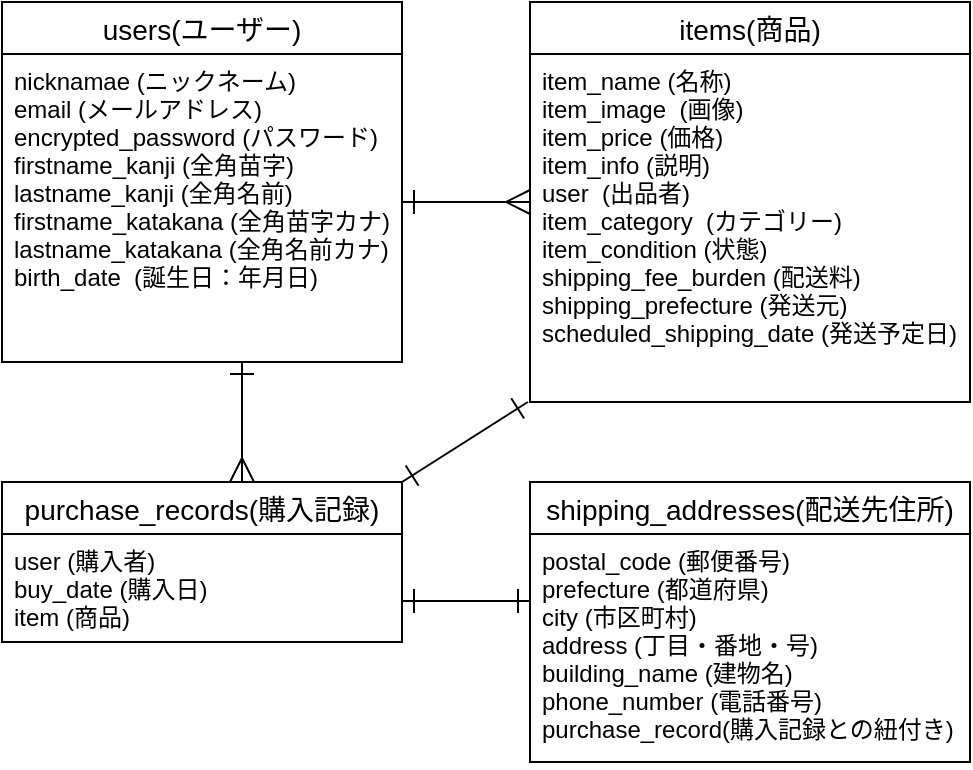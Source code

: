 <mxfile version="13.6.5">
    <diagram id="8yftX8nzzfLrfhgopFjj" name="ページ1">
        <mxGraphModel dx="1060" dy="619" grid="1" gridSize="10" guides="1" tooltips="1" connect="1" arrows="1" fold="1" page="1" pageScale="1" pageWidth="827" pageHeight="1169" math="0" shadow="0">
            <root>
                <mxCell id="0"/>
                <mxCell id="1" parent="0"/>
                <mxCell id="15" value="users(ユーザー)" style="swimlane;fontStyle=0;childLayout=stackLayout;horizontal=1;startSize=26;horizontalStack=0;resizeParent=1;resizeParentMax=0;resizeLast=0;collapsible=1;marginBottom=0;align=center;fontSize=14;" parent="1" vertex="1">
                    <mxGeometry x="40" y="20" width="200" height="180" as="geometry"/>
                </mxCell>
                <mxCell id="25" value="purchase_records(購入記録)" style="swimlane;fontStyle=0;childLayout=stackLayout;horizontal=1;startSize=26;horizontalStack=0;resizeParent=1;resizeParentMax=0;resizeLast=0;collapsible=1;marginBottom=0;align=center;fontSize=14;" parent="1" vertex="1">
                    <mxGeometry x="40" y="260" width="200" height="80" as="geometry"/>
                </mxCell>
                <mxCell id="27" value="user (購入者)&#10;buy_date (購入日)&#10;item (商品)" style="text;strokeColor=none;fillColor=none;spacingLeft=4;spacingRight=4;overflow=hidden;rotatable=0;points=[[0,0.5],[1,0.5]];portConstraint=eastwest;fontSize=12;" parent="25" vertex="1">
                    <mxGeometry y="26" width="200" height="54" as="geometry"/>
                </mxCell>
                <mxCell id="19" value="items(商品)" style="swimlane;fontStyle=0;childLayout=stackLayout;horizontal=1;startSize=26;horizontalStack=0;resizeParent=1;resizeParentMax=0;resizeLast=0;collapsible=1;marginBottom=0;align=center;fontSize=14;" parent="1" vertex="1">
                    <mxGeometry x="304" y="20" width="220" height="200" as="geometry"/>
                </mxCell>
                <mxCell id="20" value="item_name (名称)&#10;item_image  (画像)&#10;item_price (価格)&#10;item_info (説明)&#10;user  (出品者)&#10;item_category  (カテゴリー)&#10;item_condition (状態)&#10;shipping_fee_burden (配送料)&#10;shipping_prefecture (発送元)&#10;scheduled_shipping_date (発送予定日)" style="text;strokeColor=none;fillColor=none;spacingLeft=4;spacingRight=4;overflow=hidden;rotatable=0;points=[[0,0.5],[1,0.5]];portConstraint=eastwest;fontSize=12;" parent="19" vertex="1">
                    <mxGeometry y="26" width="220" height="174" as="geometry"/>
                </mxCell>
                <mxCell id="29" value="shipping_addresses(配送先住所)" style="swimlane;fontStyle=0;childLayout=stackLayout;horizontal=1;startSize=26;horizontalStack=0;resizeParent=1;resizeParentMax=0;resizeLast=0;collapsible=1;marginBottom=0;align=center;fontSize=14;" parent="1" vertex="1">
                    <mxGeometry x="304" y="260" width="220" height="140" as="geometry"/>
                </mxCell>
                <mxCell id="30" value="postal_code (郵便番号)&#10;prefecture (都道府県)&#10;city (市区町村)&#10;address (丁目・番地・号)&#10;building_name (建物名)&#10;phone_number (電話番号)&#10;purchase_record(購入記録との紐付き)" style="text;strokeColor=none;fillColor=none;spacingLeft=4;spacingRight=4;overflow=hidden;rotatable=0;points=[[0,0.5],[1,0.5]];portConstraint=eastwest;fontSize=12;" parent="29" vertex="1">
                    <mxGeometry y="26" width="220" height="114" as="geometry"/>
                </mxCell>
                <mxCell id="62" style="edgeStyle=none;rounded=0;orthogonalLoop=1;jettySize=auto;html=1;exitX=1;exitY=0.5;exitDx=0;exitDy=0;entryX=0;entryY=0.5;entryDx=0;entryDy=0;startArrow=ERone;startFill=0;endArrow=ERmany;endFill=0;strokeWidth=1;endSize=10;startSize=10;targetPerimeterSpacing=6;sourcePerimeterSpacing=6;" parent="1" edge="1">
                    <mxGeometry relative="1" as="geometry">
                        <mxPoint x="240" y="120" as="sourcePoint"/>
                        <mxPoint x="304" y="120" as="targetPoint"/>
                    </mxGeometry>
                </mxCell>
                <mxCell id="16" value="nicknamae (ニックネーム)&#10;email (メールアドレス)&#10;encrypted_password (パスワード)&#10;firstname_kanji (全角苗字)&#10;lastname_kanji (全角名前)&#10;firstname_katakana (全角苗字カナ)&#10;lastname_katakana (全角名前カナ)&#10;birth_date  (誕生日：年月日)" style="text;strokeColor=none;fillColor=none;spacingLeft=4;spacingRight=4;overflow=hidden;rotatable=0;points=[[0,0.5],[1,0.5]];portConstraint=eastwest;fontSize=12;" parent="1" vertex="1">
                    <mxGeometry x="40" y="46" width="200" height="154" as="geometry"/>
                </mxCell>
                <mxCell id="63" style="edgeStyle=none;rounded=0;orthogonalLoop=1;jettySize=auto;html=1;startArrow=ERone;startFill=0;endArrow=ERmany;endFill=0;strokeWidth=1;endSize=10;startSize=10;targetPerimeterSpacing=6;sourcePerimeterSpacing=6;" parent="1" edge="1">
                    <mxGeometry relative="1" as="geometry">
                        <mxPoint x="160" y="200" as="sourcePoint"/>
                        <mxPoint x="160" y="260" as="targetPoint"/>
                    </mxGeometry>
                </mxCell>
                <mxCell id="64" style="edgeStyle=none;rounded=0;orthogonalLoop=1;jettySize=auto;html=1;exitX=1;exitY=0.5;exitDx=0;exitDy=0;entryX=0;entryY=0.5;entryDx=0;entryDy=0;startArrow=ERone;startFill=0;endArrow=ERone;endFill=0;strokeWidth=1;endSize=10;startSize=10;targetPerimeterSpacing=6;sourcePerimeterSpacing=6;" parent="1" edge="1">
                    <mxGeometry relative="1" as="geometry">
                        <mxPoint x="240" y="319.5" as="sourcePoint"/>
                        <mxPoint x="304" y="319.5" as="targetPoint"/>
                    </mxGeometry>
                </mxCell>
                <mxCell id="65" style="edgeStyle=none;rounded=0;orthogonalLoop=1;jettySize=auto;html=1;exitX=-0.005;exitY=1;exitDx=0;exitDy=0;startArrow=ERone;startFill=0;endArrow=ERone;endFill=0;strokeWidth=1;endSize=10;startSize=10;targetPerimeterSpacing=6;sourcePerimeterSpacing=6;entryX=1;entryY=0;entryDx=0;entryDy=0;exitPerimeter=0;" parent="1" source="20" target="25" edge="1">
                    <mxGeometry relative="1" as="geometry">
                        <mxPoint x="280" y="199.5" as="sourcePoint"/>
                        <mxPoint x="280" y="260" as="targetPoint"/>
                    </mxGeometry>
                </mxCell>
            </root>
        </mxGraphModel>
    </diagram>
</mxfile>